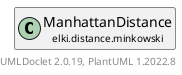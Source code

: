 @startuml
    remove .*\.(Instance|Par|Parameterizer|Factory)$
    set namespaceSeparator none
    hide empty fields
    hide empty methods

    class "<size:14>ManhattanDistance.Par\n<size:10>elki.distance.minkowski" as elki.distance.minkowski.ManhattanDistance.Par [[ManhattanDistance.Par.html]] {
        +make(): ManhattanDistance
    }

    interface "<size:14>Parameterizer\n<size:10>elki.utilities.optionhandling" as elki.utilities.optionhandling.Parameterizer [[../../utilities/optionhandling/Parameterizer.html]] {
        {abstract} +make(): Object
    }
    class "<size:14>ManhattanDistance\n<size:10>elki.distance.minkowski" as elki.distance.minkowski.ManhattanDistance [[ManhattanDistance.html]]

    elki.utilities.optionhandling.Parameterizer <|.. elki.distance.minkowski.ManhattanDistance.Par
    elki.distance.minkowski.ManhattanDistance +-- elki.distance.minkowski.ManhattanDistance.Par

    center footer UMLDoclet 2.0.19, PlantUML 1.2022.8
@enduml
